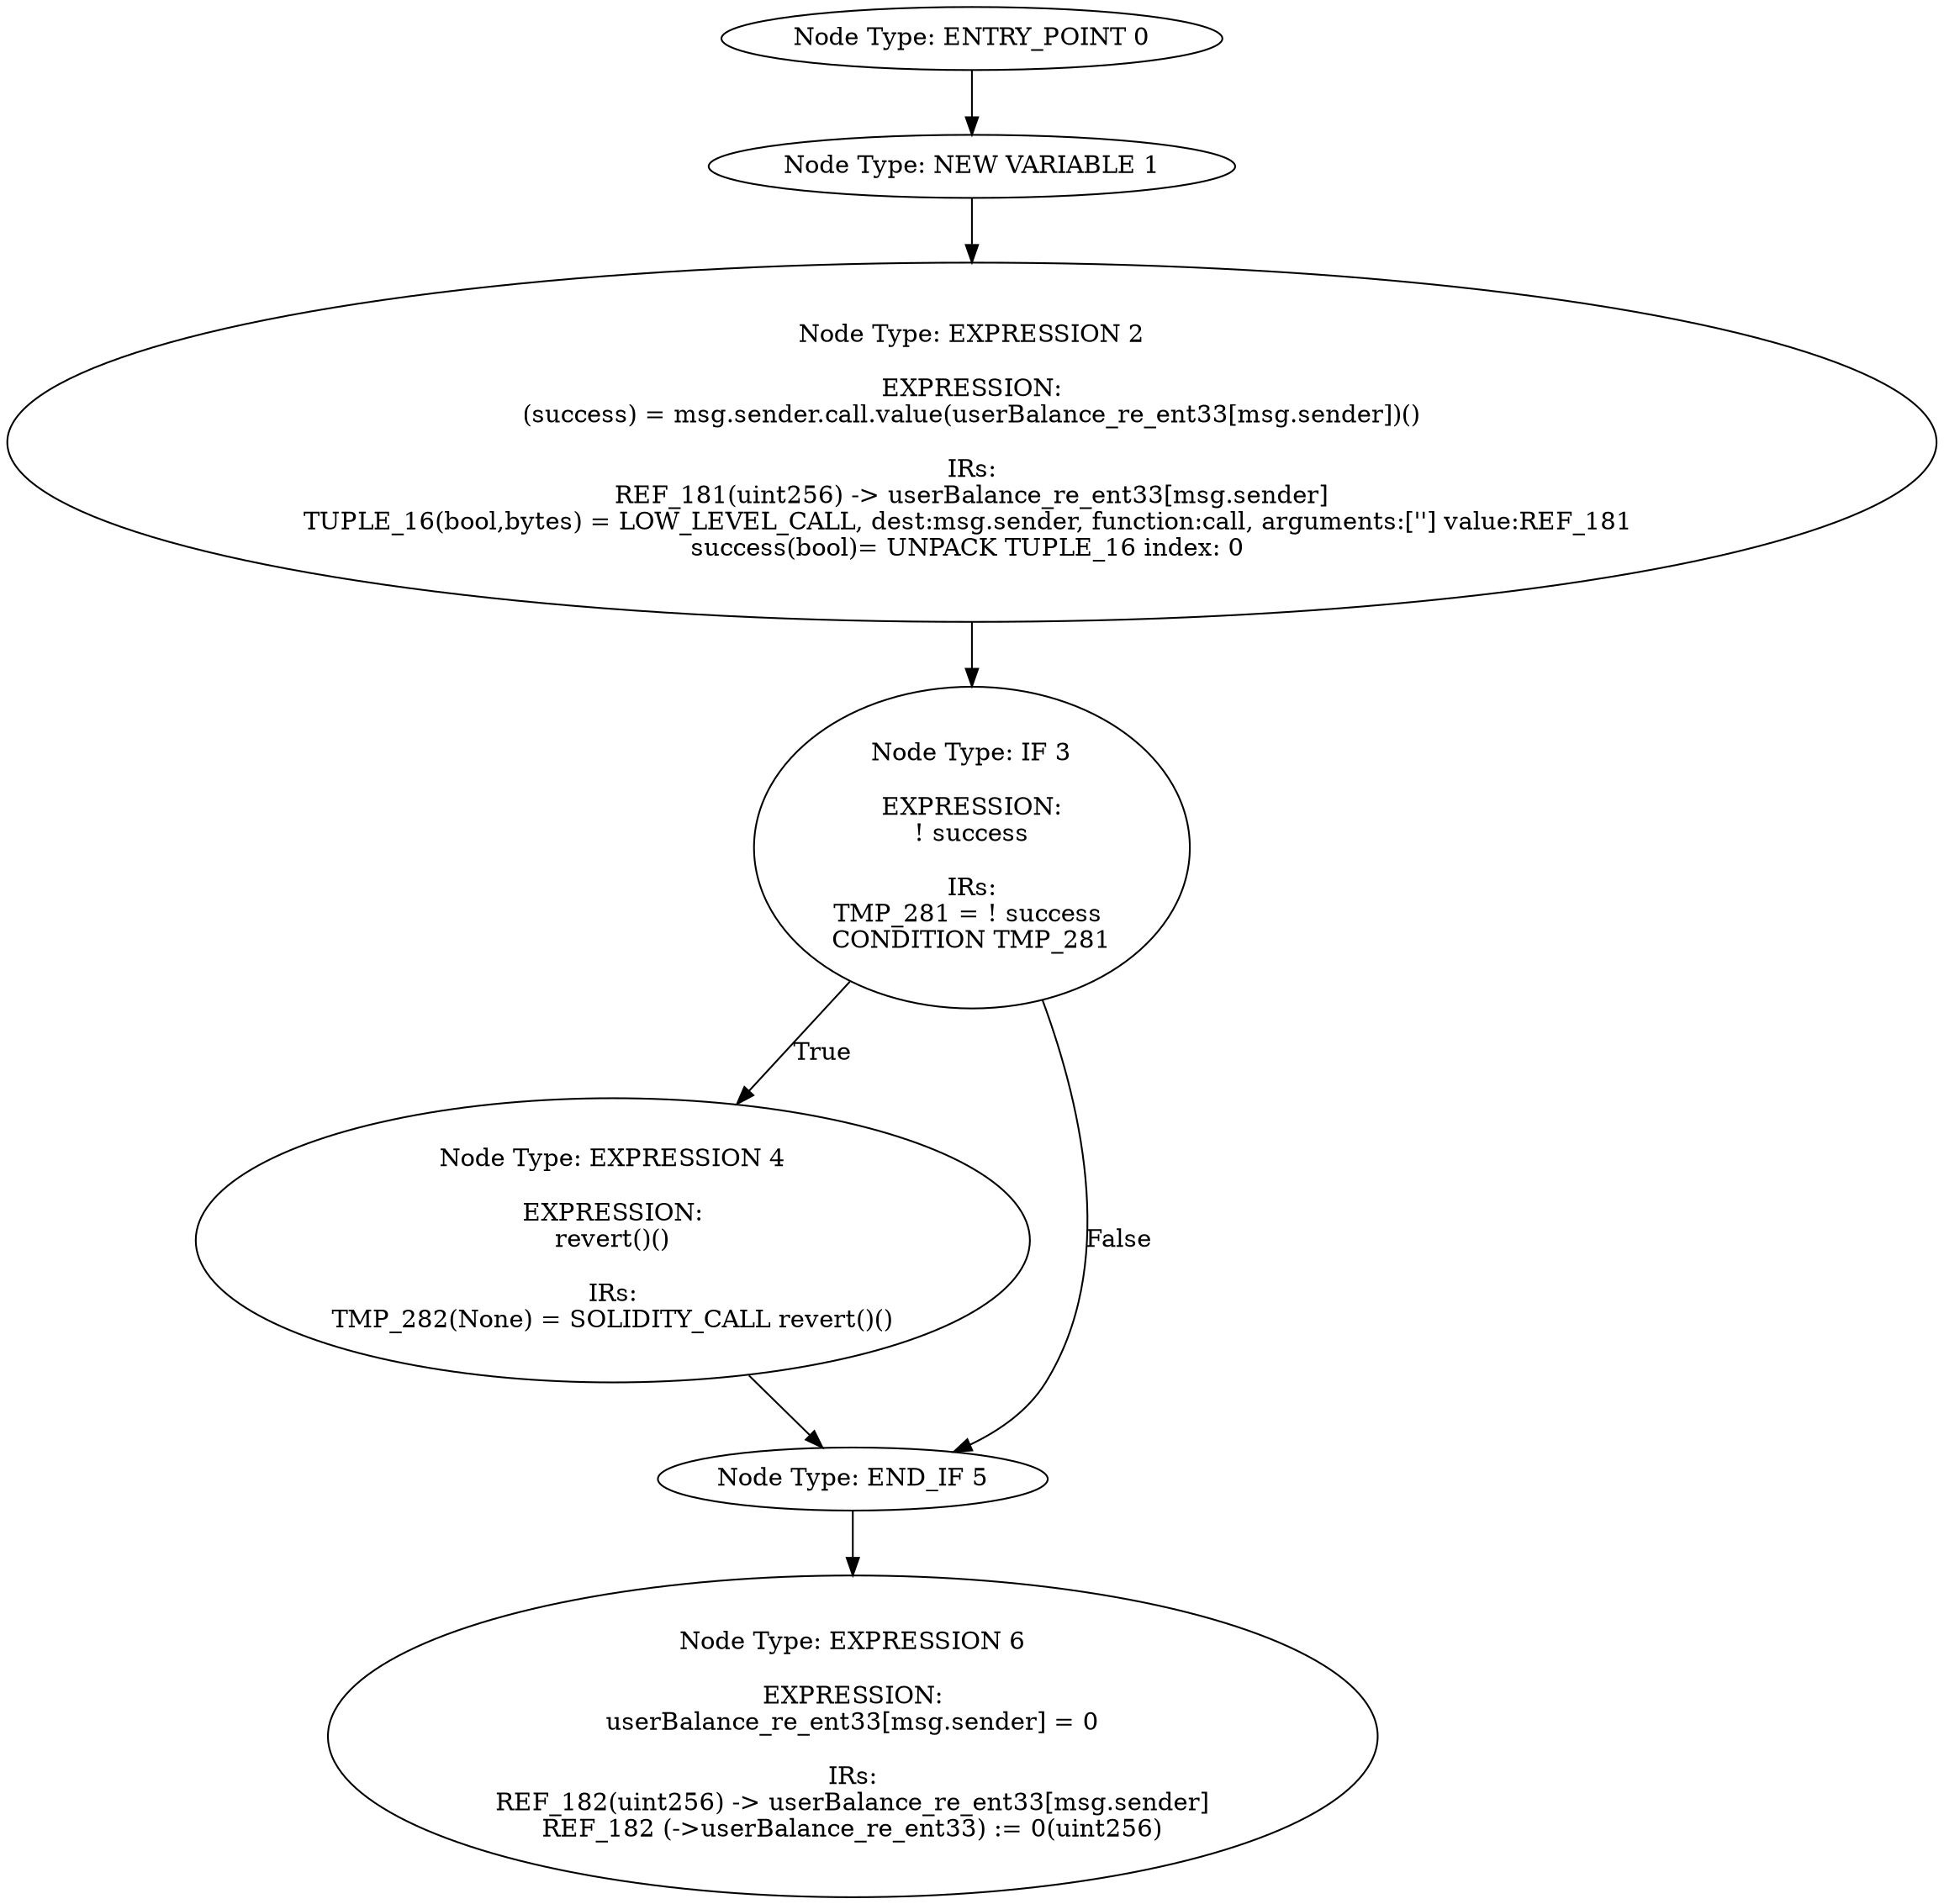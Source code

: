 digraph{
0[label="Node Type: ENTRY_POINT 0
"];
0->1;
1[label="Node Type: NEW VARIABLE 1
"];
1->2;
2[label="Node Type: EXPRESSION 2

EXPRESSION:
(success) = msg.sender.call.value(userBalance_re_ent33[msg.sender])()

IRs:
REF_181(uint256) -> userBalance_re_ent33[msg.sender]
TUPLE_16(bool,bytes) = LOW_LEVEL_CALL, dest:msg.sender, function:call, arguments:[''] value:REF_181 
success(bool)= UNPACK TUPLE_16 index: 0 "];
2->3;
3[label="Node Type: IF 3

EXPRESSION:
! success

IRs:
TMP_281 = ! success 
CONDITION TMP_281"];
3->4[label="True"];
3->5[label="False"];
4[label="Node Type: EXPRESSION 4

EXPRESSION:
revert()()

IRs:
TMP_282(None) = SOLIDITY_CALL revert()()"];
4->5;
5[label="Node Type: END_IF 5
"];
5->6;
6[label="Node Type: EXPRESSION 6

EXPRESSION:
userBalance_re_ent33[msg.sender] = 0

IRs:
REF_182(uint256) -> userBalance_re_ent33[msg.sender]
REF_182 (->userBalance_re_ent33) := 0(uint256)"];
}
